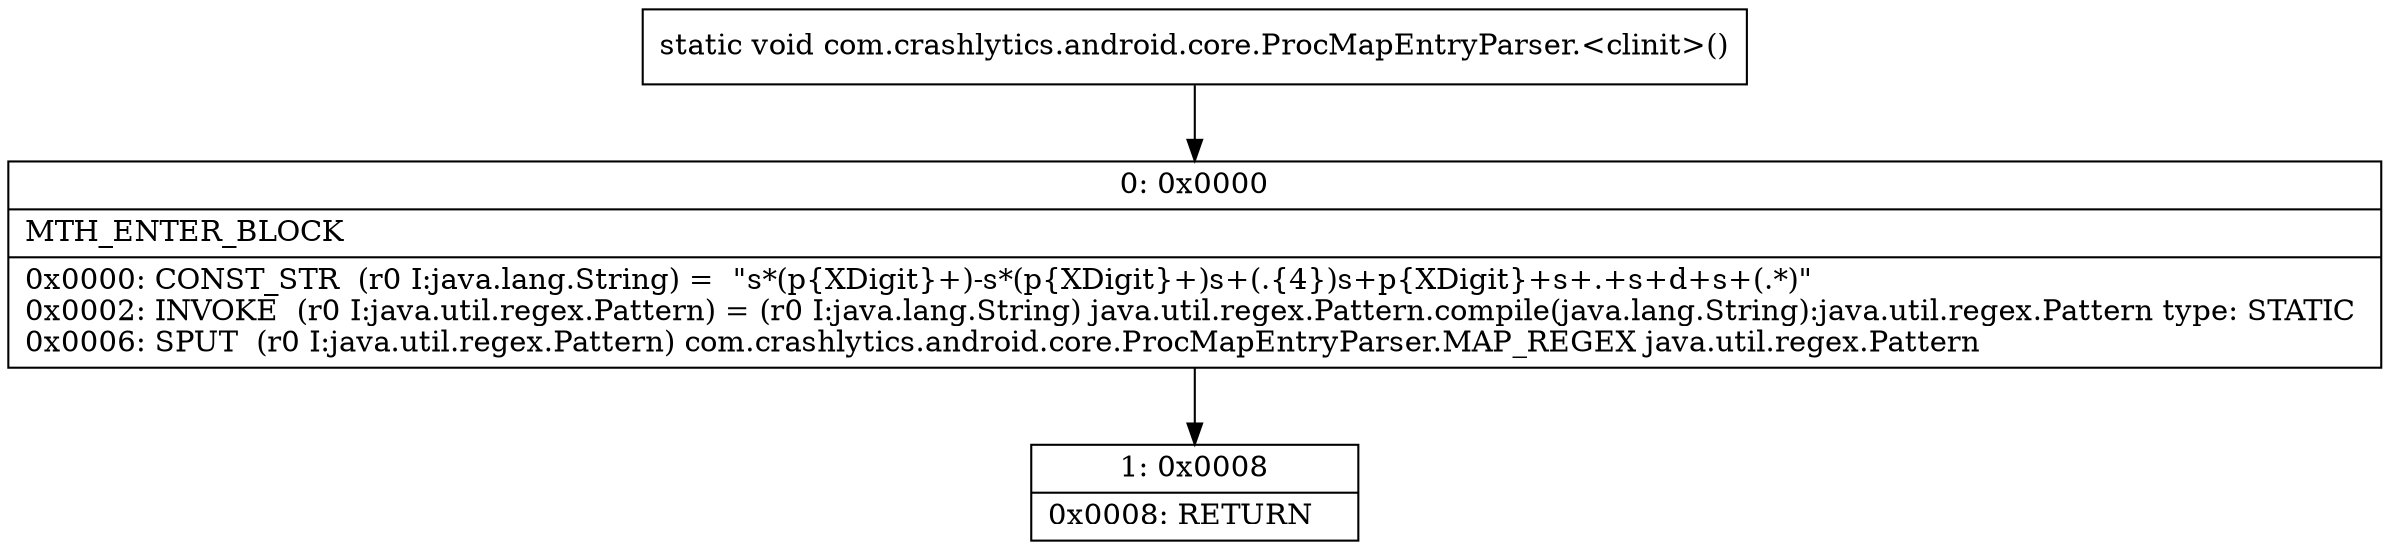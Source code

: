 digraph "CFG forcom.crashlytics.android.core.ProcMapEntryParser.\<clinit\>()V" {
Node_0 [shape=record,label="{0\:\ 0x0000|MTH_ENTER_BLOCK\l|0x0000: CONST_STR  (r0 I:java.lang.String) =  \"s*(p\{XDigit\}+)\-s*(p\{XDigit\}+)s+(.\{4\})s+p\{XDigit\}+s+.+s+d+s+(.*)\" \l0x0002: INVOKE  (r0 I:java.util.regex.Pattern) = (r0 I:java.lang.String) java.util.regex.Pattern.compile(java.lang.String):java.util.regex.Pattern type: STATIC \l0x0006: SPUT  (r0 I:java.util.regex.Pattern) com.crashlytics.android.core.ProcMapEntryParser.MAP_REGEX java.util.regex.Pattern \l}"];
Node_1 [shape=record,label="{1\:\ 0x0008|0x0008: RETURN   \l}"];
MethodNode[shape=record,label="{static void com.crashlytics.android.core.ProcMapEntryParser.\<clinit\>() }"];
MethodNode -> Node_0;
Node_0 -> Node_1;
}

